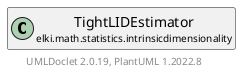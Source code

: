 @startuml
    remove .*\.(Instance|Par|Parameterizer|Factory)$
    set namespaceSeparator none
    hide empty fields
    hide empty methods

    class "<size:14>TightLIDEstimator.Par\n<size:10>elki.math.statistics.intrinsicdimensionality" as elki.math.statistics.intrinsicdimensionality.TightLIDEstimator.Par [[TightLIDEstimator.Par.html]] {
        +make(): TightLIDEstimator
    }

    interface "<size:14>Parameterizer\n<size:10>elki.utilities.optionhandling" as elki.utilities.optionhandling.Parameterizer [[../../../utilities/optionhandling/Parameterizer.html]] {
        {abstract} +make(): Object
    }
    class "<size:14>TightLIDEstimator\n<size:10>elki.math.statistics.intrinsicdimensionality" as elki.math.statistics.intrinsicdimensionality.TightLIDEstimator [[TightLIDEstimator.html]]

    elki.utilities.optionhandling.Parameterizer <|.. elki.math.statistics.intrinsicdimensionality.TightLIDEstimator.Par
    elki.math.statistics.intrinsicdimensionality.TightLIDEstimator +-- elki.math.statistics.intrinsicdimensionality.TightLIDEstimator.Par

    center footer UMLDoclet 2.0.19, PlantUML 1.2022.8
@enduml

